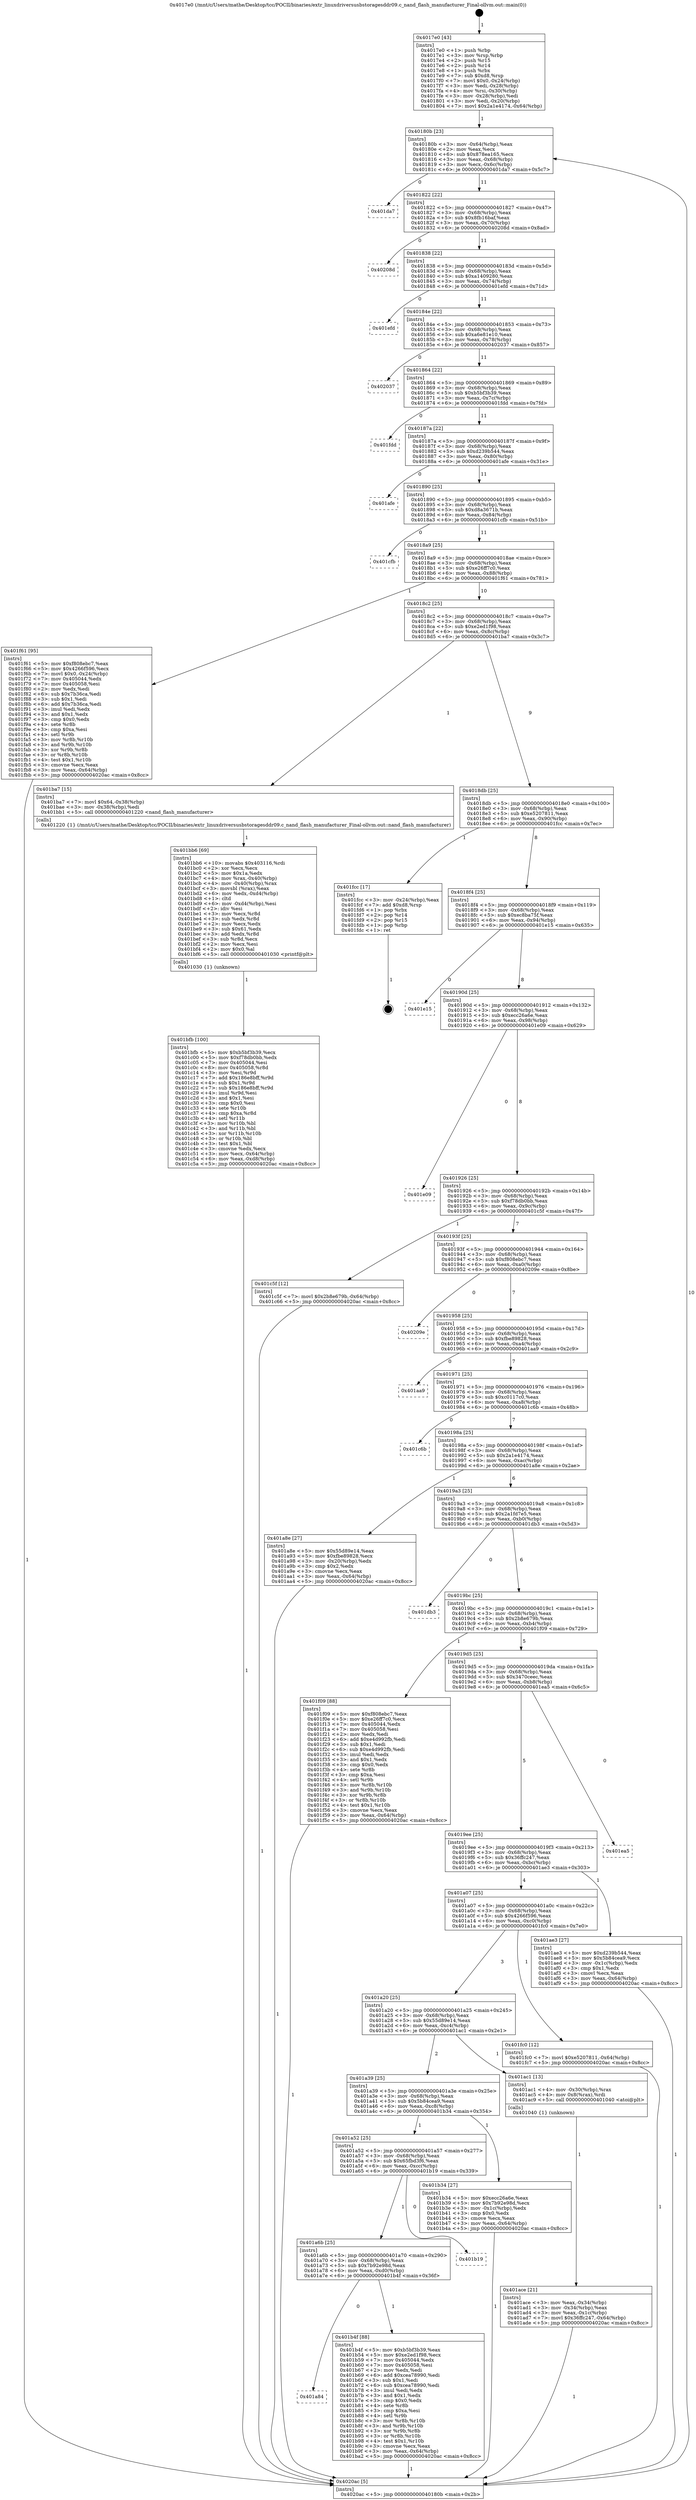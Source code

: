 digraph "0x4017e0" {
  label = "0x4017e0 (/mnt/c/Users/mathe/Desktop/tcc/POCII/binaries/extr_linuxdriversusbstoragesddr09.c_nand_flash_manufacturer_Final-ollvm.out::main(0))"
  labelloc = "t"
  node[shape=record]

  Entry [label="",width=0.3,height=0.3,shape=circle,fillcolor=black,style=filled]
  "0x40180b" [label="{
     0x40180b [23]\l
     | [instrs]\l
     &nbsp;&nbsp;0x40180b \<+3\>: mov -0x64(%rbp),%eax\l
     &nbsp;&nbsp;0x40180e \<+2\>: mov %eax,%ecx\l
     &nbsp;&nbsp;0x401810 \<+6\>: sub $0x878ea165,%ecx\l
     &nbsp;&nbsp;0x401816 \<+3\>: mov %eax,-0x68(%rbp)\l
     &nbsp;&nbsp;0x401819 \<+3\>: mov %ecx,-0x6c(%rbp)\l
     &nbsp;&nbsp;0x40181c \<+6\>: je 0000000000401da7 \<main+0x5c7\>\l
  }"]
  "0x401da7" [label="{
     0x401da7\l
  }", style=dashed]
  "0x401822" [label="{
     0x401822 [22]\l
     | [instrs]\l
     &nbsp;&nbsp;0x401822 \<+5\>: jmp 0000000000401827 \<main+0x47\>\l
     &nbsp;&nbsp;0x401827 \<+3\>: mov -0x68(%rbp),%eax\l
     &nbsp;&nbsp;0x40182a \<+5\>: sub $0x8fb16baf,%eax\l
     &nbsp;&nbsp;0x40182f \<+3\>: mov %eax,-0x70(%rbp)\l
     &nbsp;&nbsp;0x401832 \<+6\>: je 000000000040208d \<main+0x8ad\>\l
  }"]
  Exit [label="",width=0.3,height=0.3,shape=circle,fillcolor=black,style=filled,peripheries=2]
  "0x40208d" [label="{
     0x40208d\l
  }", style=dashed]
  "0x401838" [label="{
     0x401838 [22]\l
     | [instrs]\l
     &nbsp;&nbsp;0x401838 \<+5\>: jmp 000000000040183d \<main+0x5d\>\l
     &nbsp;&nbsp;0x40183d \<+3\>: mov -0x68(%rbp),%eax\l
     &nbsp;&nbsp;0x401840 \<+5\>: sub $0xa1409280,%eax\l
     &nbsp;&nbsp;0x401845 \<+3\>: mov %eax,-0x74(%rbp)\l
     &nbsp;&nbsp;0x401848 \<+6\>: je 0000000000401efd \<main+0x71d\>\l
  }"]
  "0x401bfb" [label="{
     0x401bfb [100]\l
     | [instrs]\l
     &nbsp;&nbsp;0x401bfb \<+5\>: mov $0xb5bf3b39,%ecx\l
     &nbsp;&nbsp;0x401c00 \<+5\>: mov $0xf78db0bb,%edx\l
     &nbsp;&nbsp;0x401c05 \<+7\>: mov 0x405044,%esi\l
     &nbsp;&nbsp;0x401c0c \<+8\>: mov 0x405058,%r8d\l
     &nbsp;&nbsp;0x401c14 \<+3\>: mov %esi,%r9d\l
     &nbsp;&nbsp;0x401c17 \<+7\>: add $0x186e8bff,%r9d\l
     &nbsp;&nbsp;0x401c1e \<+4\>: sub $0x1,%r9d\l
     &nbsp;&nbsp;0x401c22 \<+7\>: sub $0x186e8bff,%r9d\l
     &nbsp;&nbsp;0x401c29 \<+4\>: imul %r9d,%esi\l
     &nbsp;&nbsp;0x401c2d \<+3\>: and $0x1,%esi\l
     &nbsp;&nbsp;0x401c30 \<+3\>: cmp $0x0,%esi\l
     &nbsp;&nbsp;0x401c33 \<+4\>: sete %r10b\l
     &nbsp;&nbsp;0x401c37 \<+4\>: cmp $0xa,%r8d\l
     &nbsp;&nbsp;0x401c3b \<+4\>: setl %r11b\l
     &nbsp;&nbsp;0x401c3f \<+3\>: mov %r10b,%bl\l
     &nbsp;&nbsp;0x401c42 \<+3\>: and %r11b,%bl\l
     &nbsp;&nbsp;0x401c45 \<+3\>: xor %r11b,%r10b\l
     &nbsp;&nbsp;0x401c48 \<+3\>: or %r10b,%bl\l
     &nbsp;&nbsp;0x401c4b \<+3\>: test $0x1,%bl\l
     &nbsp;&nbsp;0x401c4e \<+3\>: cmovne %edx,%ecx\l
     &nbsp;&nbsp;0x401c51 \<+3\>: mov %ecx,-0x64(%rbp)\l
     &nbsp;&nbsp;0x401c54 \<+6\>: mov %eax,-0xd8(%rbp)\l
     &nbsp;&nbsp;0x401c5a \<+5\>: jmp 00000000004020ac \<main+0x8cc\>\l
  }"]
  "0x401efd" [label="{
     0x401efd\l
  }", style=dashed]
  "0x40184e" [label="{
     0x40184e [22]\l
     | [instrs]\l
     &nbsp;&nbsp;0x40184e \<+5\>: jmp 0000000000401853 \<main+0x73\>\l
     &nbsp;&nbsp;0x401853 \<+3\>: mov -0x68(%rbp),%eax\l
     &nbsp;&nbsp;0x401856 \<+5\>: sub $0xa6e81e10,%eax\l
     &nbsp;&nbsp;0x40185b \<+3\>: mov %eax,-0x78(%rbp)\l
     &nbsp;&nbsp;0x40185e \<+6\>: je 0000000000402037 \<main+0x857\>\l
  }"]
  "0x401bb6" [label="{
     0x401bb6 [69]\l
     | [instrs]\l
     &nbsp;&nbsp;0x401bb6 \<+10\>: movabs $0x403116,%rdi\l
     &nbsp;&nbsp;0x401bc0 \<+2\>: xor %ecx,%ecx\l
     &nbsp;&nbsp;0x401bc2 \<+5\>: mov $0x1a,%edx\l
     &nbsp;&nbsp;0x401bc7 \<+4\>: mov %rax,-0x40(%rbp)\l
     &nbsp;&nbsp;0x401bcb \<+4\>: mov -0x40(%rbp),%rax\l
     &nbsp;&nbsp;0x401bcf \<+3\>: movsbl (%rax),%eax\l
     &nbsp;&nbsp;0x401bd2 \<+6\>: mov %edx,-0xd4(%rbp)\l
     &nbsp;&nbsp;0x401bd8 \<+1\>: cltd\l
     &nbsp;&nbsp;0x401bd9 \<+6\>: mov -0xd4(%rbp),%esi\l
     &nbsp;&nbsp;0x401bdf \<+2\>: idiv %esi\l
     &nbsp;&nbsp;0x401be1 \<+3\>: mov %ecx,%r8d\l
     &nbsp;&nbsp;0x401be4 \<+3\>: sub %edx,%r8d\l
     &nbsp;&nbsp;0x401be7 \<+2\>: mov %ecx,%edx\l
     &nbsp;&nbsp;0x401be9 \<+3\>: sub $0x61,%edx\l
     &nbsp;&nbsp;0x401bec \<+3\>: add %edx,%r8d\l
     &nbsp;&nbsp;0x401bef \<+3\>: sub %r8d,%ecx\l
     &nbsp;&nbsp;0x401bf2 \<+2\>: mov %ecx,%esi\l
     &nbsp;&nbsp;0x401bf4 \<+2\>: mov $0x0,%al\l
     &nbsp;&nbsp;0x401bf6 \<+5\>: call 0000000000401030 \<printf@plt\>\l
     | [calls]\l
     &nbsp;&nbsp;0x401030 \{1\} (unknown)\l
  }"]
  "0x402037" [label="{
     0x402037\l
  }", style=dashed]
  "0x401864" [label="{
     0x401864 [22]\l
     | [instrs]\l
     &nbsp;&nbsp;0x401864 \<+5\>: jmp 0000000000401869 \<main+0x89\>\l
     &nbsp;&nbsp;0x401869 \<+3\>: mov -0x68(%rbp),%eax\l
     &nbsp;&nbsp;0x40186c \<+5\>: sub $0xb5bf3b39,%eax\l
     &nbsp;&nbsp;0x401871 \<+3\>: mov %eax,-0x7c(%rbp)\l
     &nbsp;&nbsp;0x401874 \<+6\>: je 0000000000401fdd \<main+0x7fd\>\l
  }"]
  "0x401a84" [label="{
     0x401a84\l
  }", style=dashed]
  "0x401fdd" [label="{
     0x401fdd\l
  }", style=dashed]
  "0x40187a" [label="{
     0x40187a [22]\l
     | [instrs]\l
     &nbsp;&nbsp;0x40187a \<+5\>: jmp 000000000040187f \<main+0x9f\>\l
     &nbsp;&nbsp;0x40187f \<+3\>: mov -0x68(%rbp),%eax\l
     &nbsp;&nbsp;0x401882 \<+5\>: sub $0xd239b544,%eax\l
     &nbsp;&nbsp;0x401887 \<+3\>: mov %eax,-0x80(%rbp)\l
     &nbsp;&nbsp;0x40188a \<+6\>: je 0000000000401afe \<main+0x31e\>\l
  }"]
  "0x401b4f" [label="{
     0x401b4f [88]\l
     | [instrs]\l
     &nbsp;&nbsp;0x401b4f \<+5\>: mov $0xb5bf3b39,%eax\l
     &nbsp;&nbsp;0x401b54 \<+5\>: mov $0xe2ed1f98,%ecx\l
     &nbsp;&nbsp;0x401b59 \<+7\>: mov 0x405044,%edx\l
     &nbsp;&nbsp;0x401b60 \<+7\>: mov 0x405058,%esi\l
     &nbsp;&nbsp;0x401b67 \<+2\>: mov %edx,%edi\l
     &nbsp;&nbsp;0x401b69 \<+6\>: add $0xcea78990,%edi\l
     &nbsp;&nbsp;0x401b6f \<+3\>: sub $0x1,%edi\l
     &nbsp;&nbsp;0x401b72 \<+6\>: sub $0xcea78990,%edi\l
     &nbsp;&nbsp;0x401b78 \<+3\>: imul %edi,%edx\l
     &nbsp;&nbsp;0x401b7b \<+3\>: and $0x1,%edx\l
     &nbsp;&nbsp;0x401b7e \<+3\>: cmp $0x0,%edx\l
     &nbsp;&nbsp;0x401b81 \<+4\>: sete %r8b\l
     &nbsp;&nbsp;0x401b85 \<+3\>: cmp $0xa,%esi\l
     &nbsp;&nbsp;0x401b88 \<+4\>: setl %r9b\l
     &nbsp;&nbsp;0x401b8c \<+3\>: mov %r8b,%r10b\l
     &nbsp;&nbsp;0x401b8f \<+3\>: and %r9b,%r10b\l
     &nbsp;&nbsp;0x401b92 \<+3\>: xor %r9b,%r8b\l
     &nbsp;&nbsp;0x401b95 \<+3\>: or %r8b,%r10b\l
     &nbsp;&nbsp;0x401b98 \<+4\>: test $0x1,%r10b\l
     &nbsp;&nbsp;0x401b9c \<+3\>: cmovne %ecx,%eax\l
     &nbsp;&nbsp;0x401b9f \<+3\>: mov %eax,-0x64(%rbp)\l
     &nbsp;&nbsp;0x401ba2 \<+5\>: jmp 00000000004020ac \<main+0x8cc\>\l
  }"]
  "0x401afe" [label="{
     0x401afe\l
  }", style=dashed]
  "0x401890" [label="{
     0x401890 [25]\l
     | [instrs]\l
     &nbsp;&nbsp;0x401890 \<+5\>: jmp 0000000000401895 \<main+0xb5\>\l
     &nbsp;&nbsp;0x401895 \<+3\>: mov -0x68(%rbp),%eax\l
     &nbsp;&nbsp;0x401898 \<+5\>: sub $0xd8a3671b,%eax\l
     &nbsp;&nbsp;0x40189d \<+6\>: mov %eax,-0x84(%rbp)\l
     &nbsp;&nbsp;0x4018a3 \<+6\>: je 0000000000401cfb \<main+0x51b\>\l
  }"]
  "0x401a6b" [label="{
     0x401a6b [25]\l
     | [instrs]\l
     &nbsp;&nbsp;0x401a6b \<+5\>: jmp 0000000000401a70 \<main+0x290\>\l
     &nbsp;&nbsp;0x401a70 \<+3\>: mov -0x68(%rbp),%eax\l
     &nbsp;&nbsp;0x401a73 \<+5\>: sub $0x7b92e98d,%eax\l
     &nbsp;&nbsp;0x401a78 \<+6\>: mov %eax,-0xd0(%rbp)\l
     &nbsp;&nbsp;0x401a7e \<+6\>: je 0000000000401b4f \<main+0x36f\>\l
  }"]
  "0x401cfb" [label="{
     0x401cfb\l
  }", style=dashed]
  "0x4018a9" [label="{
     0x4018a9 [25]\l
     | [instrs]\l
     &nbsp;&nbsp;0x4018a9 \<+5\>: jmp 00000000004018ae \<main+0xce\>\l
     &nbsp;&nbsp;0x4018ae \<+3\>: mov -0x68(%rbp),%eax\l
     &nbsp;&nbsp;0x4018b1 \<+5\>: sub $0xe26ff7c0,%eax\l
     &nbsp;&nbsp;0x4018b6 \<+6\>: mov %eax,-0x88(%rbp)\l
     &nbsp;&nbsp;0x4018bc \<+6\>: je 0000000000401f61 \<main+0x781\>\l
  }"]
  "0x401b19" [label="{
     0x401b19\l
  }", style=dashed]
  "0x401f61" [label="{
     0x401f61 [95]\l
     | [instrs]\l
     &nbsp;&nbsp;0x401f61 \<+5\>: mov $0xf808ebc7,%eax\l
     &nbsp;&nbsp;0x401f66 \<+5\>: mov $0x4266f596,%ecx\l
     &nbsp;&nbsp;0x401f6b \<+7\>: movl $0x0,-0x24(%rbp)\l
     &nbsp;&nbsp;0x401f72 \<+7\>: mov 0x405044,%edx\l
     &nbsp;&nbsp;0x401f79 \<+7\>: mov 0x405058,%esi\l
     &nbsp;&nbsp;0x401f80 \<+2\>: mov %edx,%edi\l
     &nbsp;&nbsp;0x401f82 \<+6\>: sub $0x7b36ca,%edi\l
     &nbsp;&nbsp;0x401f88 \<+3\>: sub $0x1,%edi\l
     &nbsp;&nbsp;0x401f8b \<+6\>: add $0x7b36ca,%edi\l
     &nbsp;&nbsp;0x401f91 \<+3\>: imul %edi,%edx\l
     &nbsp;&nbsp;0x401f94 \<+3\>: and $0x1,%edx\l
     &nbsp;&nbsp;0x401f97 \<+3\>: cmp $0x0,%edx\l
     &nbsp;&nbsp;0x401f9a \<+4\>: sete %r8b\l
     &nbsp;&nbsp;0x401f9e \<+3\>: cmp $0xa,%esi\l
     &nbsp;&nbsp;0x401fa1 \<+4\>: setl %r9b\l
     &nbsp;&nbsp;0x401fa5 \<+3\>: mov %r8b,%r10b\l
     &nbsp;&nbsp;0x401fa8 \<+3\>: and %r9b,%r10b\l
     &nbsp;&nbsp;0x401fab \<+3\>: xor %r9b,%r8b\l
     &nbsp;&nbsp;0x401fae \<+3\>: or %r8b,%r10b\l
     &nbsp;&nbsp;0x401fb1 \<+4\>: test $0x1,%r10b\l
     &nbsp;&nbsp;0x401fb5 \<+3\>: cmovne %ecx,%eax\l
     &nbsp;&nbsp;0x401fb8 \<+3\>: mov %eax,-0x64(%rbp)\l
     &nbsp;&nbsp;0x401fbb \<+5\>: jmp 00000000004020ac \<main+0x8cc\>\l
  }"]
  "0x4018c2" [label="{
     0x4018c2 [25]\l
     | [instrs]\l
     &nbsp;&nbsp;0x4018c2 \<+5\>: jmp 00000000004018c7 \<main+0xe7\>\l
     &nbsp;&nbsp;0x4018c7 \<+3\>: mov -0x68(%rbp),%eax\l
     &nbsp;&nbsp;0x4018ca \<+5\>: sub $0xe2ed1f98,%eax\l
     &nbsp;&nbsp;0x4018cf \<+6\>: mov %eax,-0x8c(%rbp)\l
     &nbsp;&nbsp;0x4018d5 \<+6\>: je 0000000000401ba7 \<main+0x3c7\>\l
  }"]
  "0x401a52" [label="{
     0x401a52 [25]\l
     | [instrs]\l
     &nbsp;&nbsp;0x401a52 \<+5\>: jmp 0000000000401a57 \<main+0x277\>\l
     &nbsp;&nbsp;0x401a57 \<+3\>: mov -0x68(%rbp),%eax\l
     &nbsp;&nbsp;0x401a5a \<+5\>: sub $0x65fbd3f6,%eax\l
     &nbsp;&nbsp;0x401a5f \<+6\>: mov %eax,-0xcc(%rbp)\l
     &nbsp;&nbsp;0x401a65 \<+6\>: je 0000000000401b19 \<main+0x339\>\l
  }"]
  "0x401ba7" [label="{
     0x401ba7 [15]\l
     | [instrs]\l
     &nbsp;&nbsp;0x401ba7 \<+7\>: movl $0x64,-0x38(%rbp)\l
     &nbsp;&nbsp;0x401bae \<+3\>: mov -0x38(%rbp),%edi\l
     &nbsp;&nbsp;0x401bb1 \<+5\>: call 0000000000401220 \<nand_flash_manufacturer\>\l
     | [calls]\l
     &nbsp;&nbsp;0x401220 \{1\} (/mnt/c/Users/mathe/Desktop/tcc/POCII/binaries/extr_linuxdriversusbstoragesddr09.c_nand_flash_manufacturer_Final-ollvm.out::nand_flash_manufacturer)\l
  }"]
  "0x4018db" [label="{
     0x4018db [25]\l
     | [instrs]\l
     &nbsp;&nbsp;0x4018db \<+5\>: jmp 00000000004018e0 \<main+0x100\>\l
     &nbsp;&nbsp;0x4018e0 \<+3\>: mov -0x68(%rbp),%eax\l
     &nbsp;&nbsp;0x4018e3 \<+5\>: sub $0xe5207811,%eax\l
     &nbsp;&nbsp;0x4018e8 \<+6\>: mov %eax,-0x90(%rbp)\l
     &nbsp;&nbsp;0x4018ee \<+6\>: je 0000000000401fcc \<main+0x7ec\>\l
  }"]
  "0x401b34" [label="{
     0x401b34 [27]\l
     | [instrs]\l
     &nbsp;&nbsp;0x401b34 \<+5\>: mov $0xecc26a6e,%eax\l
     &nbsp;&nbsp;0x401b39 \<+5\>: mov $0x7b92e98d,%ecx\l
     &nbsp;&nbsp;0x401b3e \<+3\>: mov -0x1c(%rbp),%edx\l
     &nbsp;&nbsp;0x401b41 \<+3\>: cmp $0x0,%edx\l
     &nbsp;&nbsp;0x401b44 \<+3\>: cmove %ecx,%eax\l
     &nbsp;&nbsp;0x401b47 \<+3\>: mov %eax,-0x64(%rbp)\l
     &nbsp;&nbsp;0x401b4a \<+5\>: jmp 00000000004020ac \<main+0x8cc\>\l
  }"]
  "0x401fcc" [label="{
     0x401fcc [17]\l
     | [instrs]\l
     &nbsp;&nbsp;0x401fcc \<+3\>: mov -0x24(%rbp),%eax\l
     &nbsp;&nbsp;0x401fcf \<+7\>: add $0xd8,%rsp\l
     &nbsp;&nbsp;0x401fd6 \<+1\>: pop %rbx\l
     &nbsp;&nbsp;0x401fd7 \<+2\>: pop %r14\l
     &nbsp;&nbsp;0x401fd9 \<+2\>: pop %r15\l
     &nbsp;&nbsp;0x401fdb \<+1\>: pop %rbp\l
     &nbsp;&nbsp;0x401fdc \<+1\>: ret\l
  }"]
  "0x4018f4" [label="{
     0x4018f4 [25]\l
     | [instrs]\l
     &nbsp;&nbsp;0x4018f4 \<+5\>: jmp 00000000004018f9 \<main+0x119\>\l
     &nbsp;&nbsp;0x4018f9 \<+3\>: mov -0x68(%rbp),%eax\l
     &nbsp;&nbsp;0x4018fc \<+5\>: sub $0xec8ba75f,%eax\l
     &nbsp;&nbsp;0x401901 \<+6\>: mov %eax,-0x94(%rbp)\l
     &nbsp;&nbsp;0x401907 \<+6\>: je 0000000000401e15 \<main+0x635\>\l
  }"]
  "0x401ace" [label="{
     0x401ace [21]\l
     | [instrs]\l
     &nbsp;&nbsp;0x401ace \<+3\>: mov %eax,-0x34(%rbp)\l
     &nbsp;&nbsp;0x401ad1 \<+3\>: mov -0x34(%rbp),%eax\l
     &nbsp;&nbsp;0x401ad4 \<+3\>: mov %eax,-0x1c(%rbp)\l
     &nbsp;&nbsp;0x401ad7 \<+7\>: movl $0x36ffc247,-0x64(%rbp)\l
     &nbsp;&nbsp;0x401ade \<+5\>: jmp 00000000004020ac \<main+0x8cc\>\l
  }"]
  "0x401e15" [label="{
     0x401e15\l
  }", style=dashed]
  "0x40190d" [label="{
     0x40190d [25]\l
     | [instrs]\l
     &nbsp;&nbsp;0x40190d \<+5\>: jmp 0000000000401912 \<main+0x132\>\l
     &nbsp;&nbsp;0x401912 \<+3\>: mov -0x68(%rbp),%eax\l
     &nbsp;&nbsp;0x401915 \<+5\>: sub $0xecc26a6e,%eax\l
     &nbsp;&nbsp;0x40191a \<+6\>: mov %eax,-0x98(%rbp)\l
     &nbsp;&nbsp;0x401920 \<+6\>: je 0000000000401e09 \<main+0x629\>\l
  }"]
  "0x401a39" [label="{
     0x401a39 [25]\l
     | [instrs]\l
     &nbsp;&nbsp;0x401a39 \<+5\>: jmp 0000000000401a3e \<main+0x25e\>\l
     &nbsp;&nbsp;0x401a3e \<+3\>: mov -0x68(%rbp),%eax\l
     &nbsp;&nbsp;0x401a41 \<+5\>: sub $0x5b84cea9,%eax\l
     &nbsp;&nbsp;0x401a46 \<+6\>: mov %eax,-0xc8(%rbp)\l
     &nbsp;&nbsp;0x401a4c \<+6\>: je 0000000000401b34 \<main+0x354\>\l
  }"]
  "0x401e09" [label="{
     0x401e09\l
  }", style=dashed]
  "0x401926" [label="{
     0x401926 [25]\l
     | [instrs]\l
     &nbsp;&nbsp;0x401926 \<+5\>: jmp 000000000040192b \<main+0x14b\>\l
     &nbsp;&nbsp;0x40192b \<+3\>: mov -0x68(%rbp),%eax\l
     &nbsp;&nbsp;0x40192e \<+5\>: sub $0xf78db0bb,%eax\l
     &nbsp;&nbsp;0x401933 \<+6\>: mov %eax,-0x9c(%rbp)\l
     &nbsp;&nbsp;0x401939 \<+6\>: je 0000000000401c5f \<main+0x47f\>\l
  }"]
  "0x401ac1" [label="{
     0x401ac1 [13]\l
     | [instrs]\l
     &nbsp;&nbsp;0x401ac1 \<+4\>: mov -0x30(%rbp),%rax\l
     &nbsp;&nbsp;0x401ac5 \<+4\>: mov 0x8(%rax),%rdi\l
     &nbsp;&nbsp;0x401ac9 \<+5\>: call 0000000000401040 \<atoi@plt\>\l
     | [calls]\l
     &nbsp;&nbsp;0x401040 \{1\} (unknown)\l
  }"]
  "0x401c5f" [label="{
     0x401c5f [12]\l
     | [instrs]\l
     &nbsp;&nbsp;0x401c5f \<+7\>: movl $0x2b8e679b,-0x64(%rbp)\l
     &nbsp;&nbsp;0x401c66 \<+5\>: jmp 00000000004020ac \<main+0x8cc\>\l
  }"]
  "0x40193f" [label="{
     0x40193f [25]\l
     | [instrs]\l
     &nbsp;&nbsp;0x40193f \<+5\>: jmp 0000000000401944 \<main+0x164\>\l
     &nbsp;&nbsp;0x401944 \<+3\>: mov -0x68(%rbp),%eax\l
     &nbsp;&nbsp;0x401947 \<+5\>: sub $0xf808ebc7,%eax\l
     &nbsp;&nbsp;0x40194c \<+6\>: mov %eax,-0xa0(%rbp)\l
     &nbsp;&nbsp;0x401952 \<+6\>: je 000000000040209e \<main+0x8be\>\l
  }"]
  "0x401a20" [label="{
     0x401a20 [25]\l
     | [instrs]\l
     &nbsp;&nbsp;0x401a20 \<+5\>: jmp 0000000000401a25 \<main+0x245\>\l
     &nbsp;&nbsp;0x401a25 \<+3\>: mov -0x68(%rbp),%eax\l
     &nbsp;&nbsp;0x401a28 \<+5\>: sub $0x55d89e14,%eax\l
     &nbsp;&nbsp;0x401a2d \<+6\>: mov %eax,-0xc4(%rbp)\l
     &nbsp;&nbsp;0x401a33 \<+6\>: je 0000000000401ac1 \<main+0x2e1\>\l
  }"]
  "0x40209e" [label="{
     0x40209e\l
  }", style=dashed]
  "0x401958" [label="{
     0x401958 [25]\l
     | [instrs]\l
     &nbsp;&nbsp;0x401958 \<+5\>: jmp 000000000040195d \<main+0x17d\>\l
     &nbsp;&nbsp;0x40195d \<+3\>: mov -0x68(%rbp),%eax\l
     &nbsp;&nbsp;0x401960 \<+5\>: sub $0xfbe89828,%eax\l
     &nbsp;&nbsp;0x401965 \<+6\>: mov %eax,-0xa4(%rbp)\l
     &nbsp;&nbsp;0x40196b \<+6\>: je 0000000000401aa9 \<main+0x2c9\>\l
  }"]
  "0x401fc0" [label="{
     0x401fc0 [12]\l
     | [instrs]\l
     &nbsp;&nbsp;0x401fc0 \<+7\>: movl $0xe5207811,-0x64(%rbp)\l
     &nbsp;&nbsp;0x401fc7 \<+5\>: jmp 00000000004020ac \<main+0x8cc\>\l
  }"]
  "0x401aa9" [label="{
     0x401aa9\l
  }", style=dashed]
  "0x401971" [label="{
     0x401971 [25]\l
     | [instrs]\l
     &nbsp;&nbsp;0x401971 \<+5\>: jmp 0000000000401976 \<main+0x196\>\l
     &nbsp;&nbsp;0x401976 \<+3\>: mov -0x68(%rbp),%eax\l
     &nbsp;&nbsp;0x401979 \<+5\>: sub $0xc0117c0,%eax\l
     &nbsp;&nbsp;0x40197e \<+6\>: mov %eax,-0xa8(%rbp)\l
     &nbsp;&nbsp;0x401984 \<+6\>: je 0000000000401c6b \<main+0x48b\>\l
  }"]
  "0x401a07" [label="{
     0x401a07 [25]\l
     | [instrs]\l
     &nbsp;&nbsp;0x401a07 \<+5\>: jmp 0000000000401a0c \<main+0x22c\>\l
     &nbsp;&nbsp;0x401a0c \<+3\>: mov -0x68(%rbp),%eax\l
     &nbsp;&nbsp;0x401a0f \<+5\>: sub $0x4266f596,%eax\l
     &nbsp;&nbsp;0x401a14 \<+6\>: mov %eax,-0xc0(%rbp)\l
     &nbsp;&nbsp;0x401a1a \<+6\>: je 0000000000401fc0 \<main+0x7e0\>\l
  }"]
  "0x401c6b" [label="{
     0x401c6b\l
  }", style=dashed]
  "0x40198a" [label="{
     0x40198a [25]\l
     | [instrs]\l
     &nbsp;&nbsp;0x40198a \<+5\>: jmp 000000000040198f \<main+0x1af\>\l
     &nbsp;&nbsp;0x40198f \<+3\>: mov -0x68(%rbp),%eax\l
     &nbsp;&nbsp;0x401992 \<+5\>: sub $0x2a1e4174,%eax\l
     &nbsp;&nbsp;0x401997 \<+6\>: mov %eax,-0xac(%rbp)\l
     &nbsp;&nbsp;0x40199d \<+6\>: je 0000000000401a8e \<main+0x2ae\>\l
  }"]
  "0x401ae3" [label="{
     0x401ae3 [27]\l
     | [instrs]\l
     &nbsp;&nbsp;0x401ae3 \<+5\>: mov $0xd239b544,%eax\l
     &nbsp;&nbsp;0x401ae8 \<+5\>: mov $0x5b84cea9,%ecx\l
     &nbsp;&nbsp;0x401aed \<+3\>: mov -0x1c(%rbp),%edx\l
     &nbsp;&nbsp;0x401af0 \<+3\>: cmp $0x1,%edx\l
     &nbsp;&nbsp;0x401af3 \<+3\>: cmovl %ecx,%eax\l
     &nbsp;&nbsp;0x401af6 \<+3\>: mov %eax,-0x64(%rbp)\l
     &nbsp;&nbsp;0x401af9 \<+5\>: jmp 00000000004020ac \<main+0x8cc\>\l
  }"]
  "0x401a8e" [label="{
     0x401a8e [27]\l
     | [instrs]\l
     &nbsp;&nbsp;0x401a8e \<+5\>: mov $0x55d89e14,%eax\l
     &nbsp;&nbsp;0x401a93 \<+5\>: mov $0xfbe89828,%ecx\l
     &nbsp;&nbsp;0x401a98 \<+3\>: mov -0x20(%rbp),%edx\l
     &nbsp;&nbsp;0x401a9b \<+3\>: cmp $0x2,%edx\l
     &nbsp;&nbsp;0x401a9e \<+3\>: cmovne %ecx,%eax\l
     &nbsp;&nbsp;0x401aa1 \<+3\>: mov %eax,-0x64(%rbp)\l
     &nbsp;&nbsp;0x401aa4 \<+5\>: jmp 00000000004020ac \<main+0x8cc\>\l
  }"]
  "0x4019a3" [label="{
     0x4019a3 [25]\l
     | [instrs]\l
     &nbsp;&nbsp;0x4019a3 \<+5\>: jmp 00000000004019a8 \<main+0x1c8\>\l
     &nbsp;&nbsp;0x4019a8 \<+3\>: mov -0x68(%rbp),%eax\l
     &nbsp;&nbsp;0x4019ab \<+5\>: sub $0x2a1fd7e5,%eax\l
     &nbsp;&nbsp;0x4019b0 \<+6\>: mov %eax,-0xb0(%rbp)\l
     &nbsp;&nbsp;0x4019b6 \<+6\>: je 0000000000401db3 \<main+0x5d3\>\l
  }"]
  "0x4020ac" [label="{
     0x4020ac [5]\l
     | [instrs]\l
     &nbsp;&nbsp;0x4020ac \<+5\>: jmp 000000000040180b \<main+0x2b\>\l
  }"]
  "0x4017e0" [label="{
     0x4017e0 [43]\l
     | [instrs]\l
     &nbsp;&nbsp;0x4017e0 \<+1\>: push %rbp\l
     &nbsp;&nbsp;0x4017e1 \<+3\>: mov %rsp,%rbp\l
     &nbsp;&nbsp;0x4017e4 \<+2\>: push %r15\l
     &nbsp;&nbsp;0x4017e6 \<+2\>: push %r14\l
     &nbsp;&nbsp;0x4017e8 \<+1\>: push %rbx\l
     &nbsp;&nbsp;0x4017e9 \<+7\>: sub $0xd8,%rsp\l
     &nbsp;&nbsp;0x4017f0 \<+7\>: movl $0x0,-0x24(%rbp)\l
     &nbsp;&nbsp;0x4017f7 \<+3\>: mov %edi,-0x28(%rbp)\l
     &nbsp;&nbsp;0x4017fa \<+4\>: mov %rsi,-0x30(%rbp)\l
     &nbsp;&nbsp;0x4017fe \<+3\>: mov -0x28(%rbp),%edi\l
     &nbsp;&nbsp;0x401801 \<+3\>: mov %edi,-0x20(%rbp)\l
     &nbsp;&nbsp;0x401804 \<+7\>: movl $0x2a1e4174,-0x64(%rbp)\l
  }"]
  "0x4019ee" [label="{
     0x4019ee [25]\l
     | [instrs]\l
     &nbsp;&nbsp;0x4019ee \<+5\>: jmp 00000000004019f3 \<main+0x213\>\l
     &nbsp;&nbsp;0x4019f3 \<+3\>: mov -0x68(%rbp),%eax\l
     &nbsp;&nbsp;0x4019f6 \<+5\>: sub $0x36ffc247,%eax\l
     &nbsp;&nbsp;0x4019fb \<+6\>: mov %eax,-0xbc(%rbp)\l
     &nbsp;&nbsp;0x401a01 \<+6\>: je 0000000000401ae3 \<main+0x303\>\l
  }"]
  "0x401db3" [label="{
     0x401db3\l
  }", style=dashed]
  "0x4019bc" [label="{
     0x4019bc [25]\l
     | [instrs]\l
     &nbsp;&nbsp;0x4019bc \<+5\>: jmp 00000000004019c1 \<main+0x1e1\>\l
     &nbsp;&nbsp;0x4019c1 \<+3\>: mov -0x68(%rbp),%eax\l
     &nbsp;&nbsp;0x4019c4 \<+5\>: sub $0x2b8e679b,%eax\l
     &nbsp;&nbsp;0x4019c9 \<+6\>: mov %eax,-0xb4(%rbp)\l
     &nbsp;&nbsp;0x4019cf \<+6\>: je 0000000000401f09 \<main+0x729\>\l
  }"]
  "0x401ea5" [label="{
     0x401ea5\l
  }", style=dashed]
  "0x401f09" [label="{
     0x401f09 [88]\l
     | [instrs]\l
     &nbsp;&nbsp;0x401f09 \<+5\>: mov $0xf808ebc7,%eax\l
     &nbsp;&nbsp;0x401f0e \<+5\>: mov $0xe26ff7c0,%ecx\l
     &nbsp;&nbsp;0x401f13 \<+7\>: mov 0x405044,%edx\l
     &nbsp;&nbsp;0x401f1a \<+7\>: mov 0x405058,%esi\l
     &nbsp;&nbsp;0x401f21 \<+2\>: mov %edx,%edi\l
     &nbsp;&nbsp;0x401f23 \<+6\>: add $0xe4d992fb,%edi\l
     &nbsp;&nbsp;0x401f29 \<+3\>: sub $0x1,%edi\l
     &nbsp;&nbsp;0x401f2c \<+6\>: sub $0xe4d992fb,%edi\l
     &nbsp;&nbsp;0x401f32 \<+3\>: imul %edi,%edx\l
     &nbsp;&nbsp;0x401f35 \<+3\>: and $0x1,%edx\l
     &nbsp;&nbsp;0x401f38 \<+3\>: cmp $0x0,%edx\l
     &nbsp;&nbsp;0x401f3b \<+4\>: sete %r8b\l
     &nbsp;&nbsp;0x401f3f \<+3\>: cmp $0xa,%esi\l
     &nbsp;&nbsp;0x401f42 \<+4\>: setl %r9b\l
     &nbsp;&nbsp;0x401f46 \<+3\>: mov %r8b,%r10b\l
     &nbsp;&nbsp;0x401f49 \<+3\>: and %r9b,%r10b\l
     &nbsp;&nbsp;0x401f4c \<+3\>: xor %r9b,%r8b\l
     &nbsp;&nbsp;0x401f4f \<+3\>: or %r8b,%r10b\l
     &nbsp;&nbsp;0x401f52 \<+4\>: test $0x1,%r10b\l
     &nbsp;&nbsp;0x401f56 \<+3\>: cmovne %ecx,%eax\l
     &nbsp;&nbsp;0x401f59 \<+3\>: mov %eax,-0x64(%rbp)\l
     &nbsp;&nbsp;0x401f5c \<+5\>: jmp 00000000004020ac \<main+0x8cc\>\l
  }"]
  "0x4019d5" [label="{
     0x4019d5 [25]\l
     | [instrs]\l
     &nbsp;&nbsp;0x4019d5 \<+5\>: jmp 00000000004019da \<main+0x1fa\>\l
     &nbsp;&nbsp;0x4019da \<+3\>: mov -0x68(%rbp),%eax\l
     &nbsp;&nbsp;0x4019dd \<+5\>: sub $0x3470ceec,%eax\l
     &nbsp;&nbsp;0x4019e2 \<+6\>: mov %eax,-0xb8(%rbp)\l
     &nbsp;&nbsp;0x4019e8 \<+6\>: je 0000000000401ea5 \<main+0x6c5\>\l
  }"]
  Entry -> "0x4017e0" [label=" 1"]
  "0x40180b" -> "0x401da7" [label=" 0"]
  "0x40180b" -> "0x401822" [label=" 11"]
  "0x401fcc" -> Exit [label=" 1"]
  "0x401822" -> "0x40208d" [label=" 0"]
  "0x401822" -> "0x401838" [label=" 11"]
  "0x401fc0" -> "0x4020ac" [label=" 1"]
  "0x401838" -> "0x401efd" [label=" 0"]
  "0x401838" -> "0x40184e" [label=" 11"]
  "0x401f61" -> "0x4020ac" [label=" 1"]
  "0x40184e" -> "0x402037" [label=" 0"]
  "0x40184e" -> "0x401864" [label=" 11"]
  "0x401f09" -> "0x4020ac" [label=" 1"]
  "0x401864" -> "0x401fdd" [label=" 0"]
  "0x401864" -> "0x40187a" [label=" 11"]
  "0x401c5f" -> "0x4020ac" [label=" 1"]
  "0x40187a" -> "0x401afe" [label=" 0"]
  "0x40187a" -> "0x401890" [label=" 11"]
  "0x401bfb" -> "0x4020ac" [label=" 1"]
  "0x401890" -> "0x401cfb" [label=" 0"]
  "0x401890" -> "0x4018a9" [label=" 11"]
  "0x401ba7" -> "0x401bb6" [label=" 1"]
  "0x4018a9" -> "0x401f61" [label=" 1"]
  "0x4018a9" -> "0x4018c2" [label=" 10"]
  "0x401b4f" -> "0x4020ac" [label=" 1"]
  "0x4018c2" -> "0x401ba7" [label=" 1"]
  "0x4018c2" -> "0x4018db" [label=" 9"]
  "0x401a6b" -> "0x401b4f" [label=" 1"]
  "0x4018db" -> "0x401fcc" [label=" 1"]
  "0x4018db" -> "0x4018f4" [label=" 8"]
  "0x401bb6" -> "0x401bfb" [label=" 1"]
  "0x4018f4" -> "0x401e15" [label=" 0"]
  "0x4018f4" -> "0x40190d" [label=" 8"]
  "0x401a52" -> "0x401b19" [label=" 0"]
  "0x40190d" -> "0x401e09" [label=" 0"]
  "0x40190d" -> "0x401926" [label=" 8"]
  "0x401a6b" -> "0x401a84" [label=" 0"]
  "0x401926" -> "0x401c5f" [label=" 1"]
  "0x401926" -> "0x40193f" [label=" 7"]
  "0x401b34" -> "0x4020ac" [label=" 1"]
  "0x40193f" -> "0x40209e" [label=" 0"]
  "0x40193f" -> "0x401958" [label=" 7"]
  "0x401a39" -> "0x401b34" [label=" 1"]
  "0x401958" -> "0x401aa9" [label=" 0"]
  "0x401958" -> "0x401971" [label=" 7"]
  "0x401a52" -> "0x401a6b" [label=" 1"]
  "0x401971" -> "0x401c6b" [label=" 0"]
  "0x401971" -> "0x40198a" [label=" 7"]
  "0x401ace" -> "0x4020ac" [label=" 1"]
  "0x40198a" -> "0x401a8e" [label=" 1"]
  "0x40198a" -> "0x4019a3" [label=" 6"]
  "0x401a8e" -> "0x4020ac" [label=" 1"]
  "0x4017e0" -> "0x40180b" [label=" 1"]
  "0x4020ac" -> "0x40180b" [label=" 10"]
  "0x401ac1" -> "0x401ace" [label=" 1"]
  "0x4019a3" -> "0x401db3" [label=" 0"]
  "0x4019a3" -> "0x4019bc" [label=" 6"]
  "0x401a20" -> "0x401ac1" [label=" 1"]
  "0x4019bc" -> "0x401f09" [label=" 1"]
  "0x4019bc" -> "0x4019d5" [label=" 5"]
  "0x401a39" -> "0x401a52" [label=" 1"]
  "0x4019d5" -> "0x401ea5" [label=" 0"]
  "0x4019d5" -> "0x4019ee" [label=" 5"]
  "0x401a20" -> "0x401a39" [label=" 2"]
  "0x4019ee" -> "0x401ae3" [label=" 1"]
  "0x4019ee" -> "0x401a07" [label=" 4"]
  "0x401ae3" -> "0x4020ac" [label=" 1"]
  "0x401a07" -> "0x401fc0" [label=" 1"]
  "0x401a07" -> "0x401a20" [label=" 3"]
}

